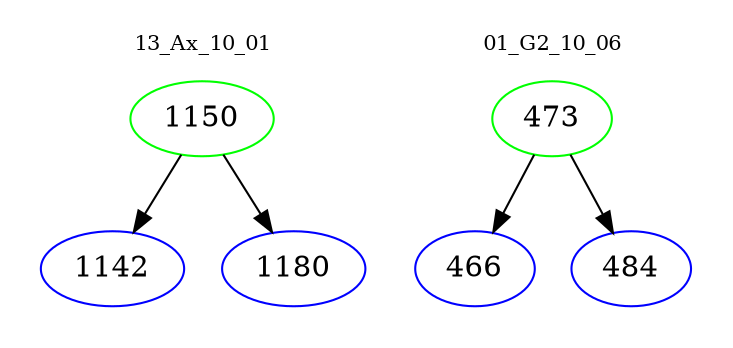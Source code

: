 digraph{
subgraph cluster_0 {
color = white
label = "13_Ax_10_01";
fontsize=10;
T0_1150 [label="1150", color="green"]
T0_1150 -> T0_1142 [color="black"]
T0_1142 [label="1142", color="blue"]
T0_1150 -> T0_1180 [color="black"]
T0_1180 [label="1180", color="blue"]
}
subgraph cluster_1 {
color = white
label = "01_G2_10_06";
fontsize=10;
T1_473 [label="473", color="green"]
T1_473 -> T1_466 [color="black"]
T1_466 [label="466", color="blue"]
T1_473 -> T1_484 [color="black"]
T1_484 [label="484", color="blue"]
}
}

